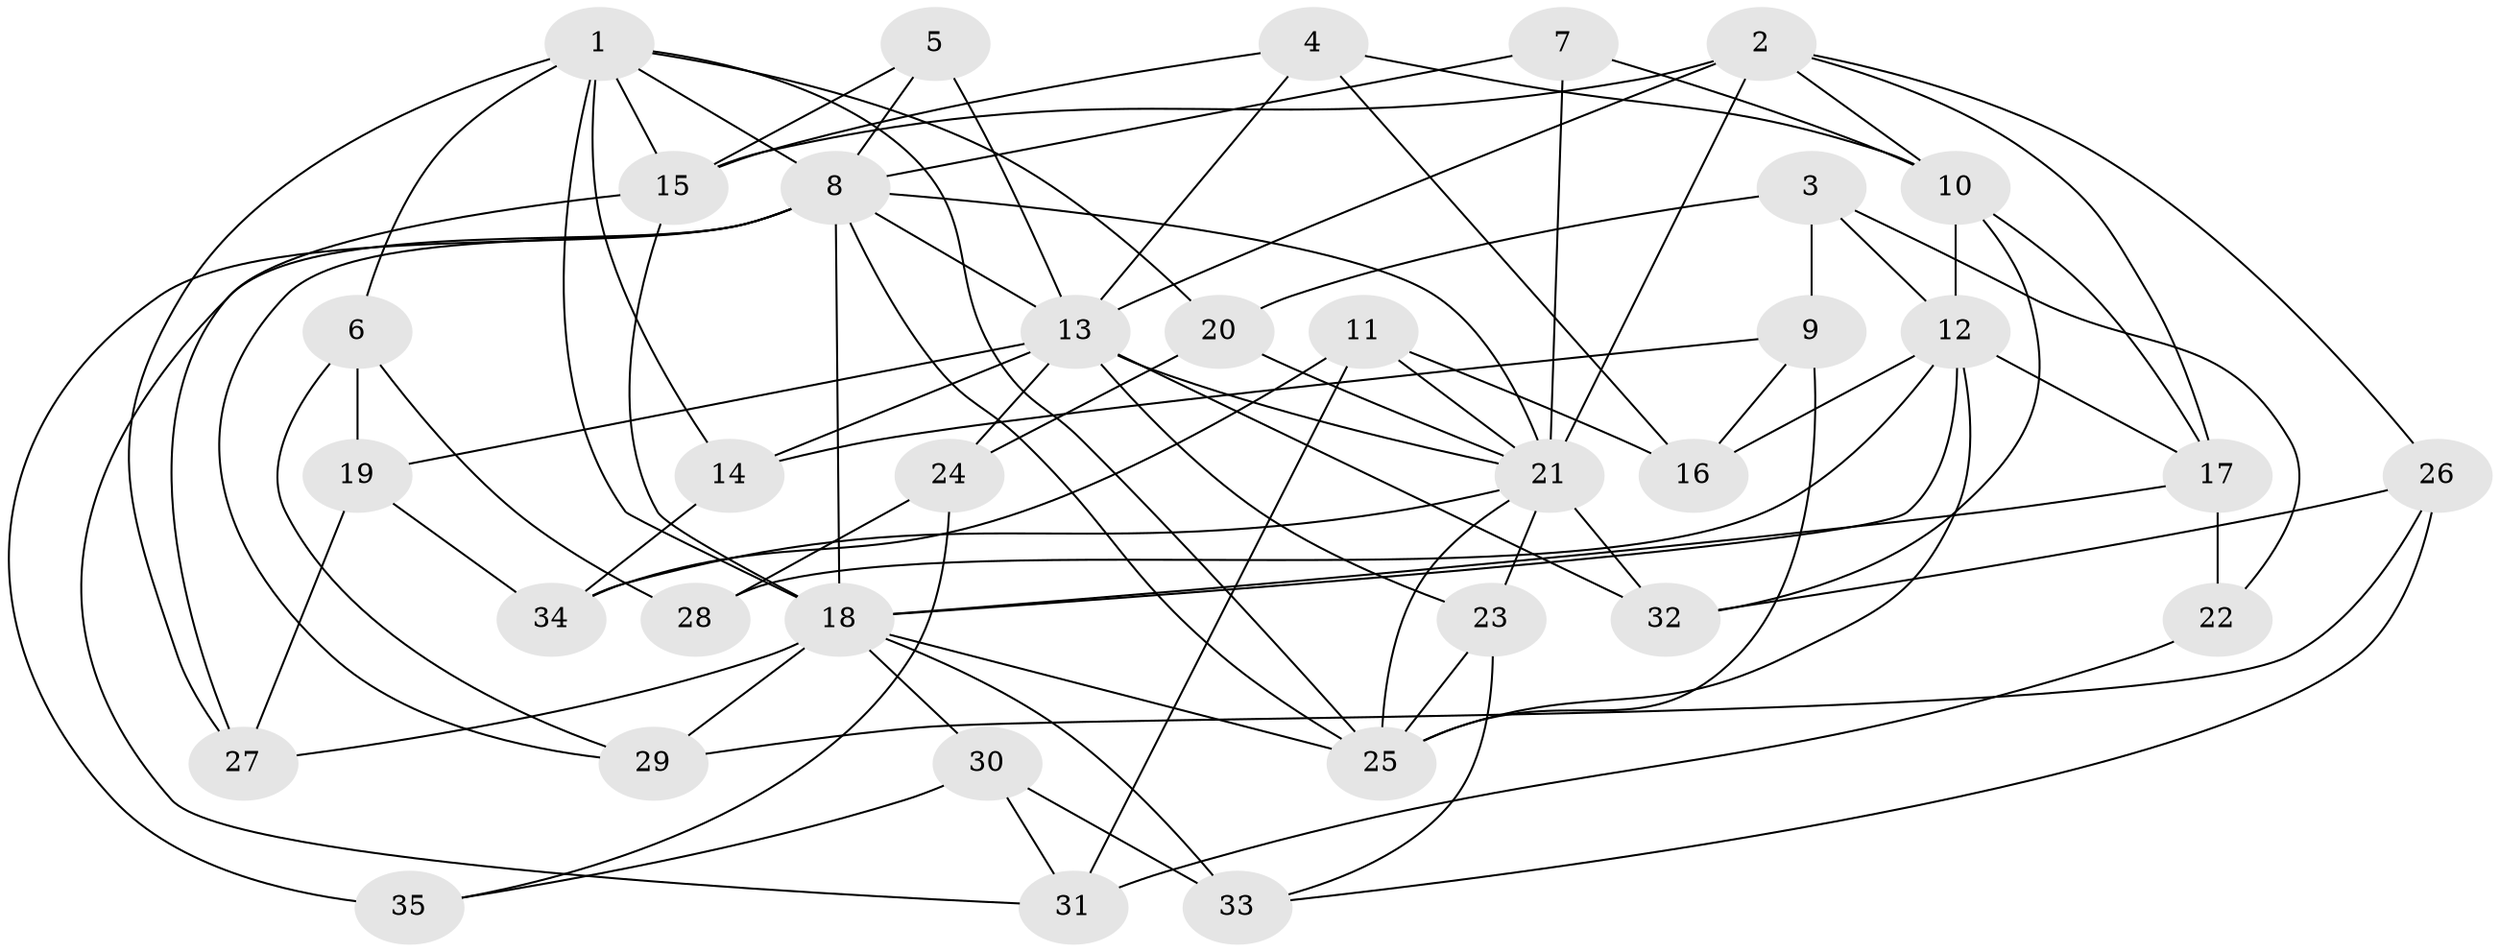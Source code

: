 // original degree distribution, {4: 1.0}
// Generated by graph-tools (version 1.1) at 2025/37/03/09/25 02:37:55]
// undirected, 35 vertices, 88 edges
graph export_dot {
graph [start="1"]
  node [color=gray90,style=filled];
  1;
  2;
  3;
  4;
  5;
  6;
  7;
  8;
  9;
  10;
  11;
  12;
  13;
  14;
  15;
  16;
  17;
  18;
  19;
  20;
  21;
  22;
  23;
  24;
  25;
  26;
  27;
  28;
  29;
  30;
  31;
  32;
  33;
  34;
  35;
  1 -- 6 [weight=1.0];
  1 -- 8 [weight=1.0];
  1 -- 14 [weight=1.0];
  1 -- 15 [weight=1.0];
  1 -- 18 [weight=1.0];
  1 -- 20 [weight=1.0];
  1 -- 25 [weight=1.0];
  1 -- 27 [weight=1.0];
  2 -- 10 [weight=1.0];
  2 -- 13 [weight=1.0];
  2 -- 15 [weight=2.0];
  2 -- 17 [weight=2.0];
  2 -- 21 [weight=1.0];
  2 -- 26 [weight=1.0];
  3 -- 9 [weight=1.0];
  3 -- 12 [weight=1.0];
  3 -- 20 [weight=1.0];
  3 -- 22 [weight=1.0];
  4 -- 10 [weight=1.0];
  4 -- 13 [weight=1.0];
  4 -- 15 [weight=1.0];
  4 -- 16 [weight=1.0];
  5 -- 8 [weight=1.0];
  5 -- 13 [weight=3.0];
  5 -- 15 [weight=2.0];
  6 -- 19 [weight=1.0];
  6 -- 28 [weight=1.0];
  6 -- 29 [weight=1.0];
  7 -- 8 [weight=2.0];
  7 -- 10 [weight=1.0];
  7 -- 21 [weight=1.0];
  8 -- 13 [weight=1.0];
  8 -- 18 [weight=1.0];
  8 -- 21 [weight=1.0];
  8 -- 25 [weight=1.0];
  8 -- 29 [weight=1.0];
  8 -- 31 [weight=1.0];
  8 -- 35 [weight=2.0];
  9 -- 14 [weight=1.0];
  9 -- 16 [weight=1.0];
  9 -- 25 [weight=1.0];
  10 -- 12 [weight=3.0];
  10 -- 17 [weight=1.0];
  10 -- 32 [weight=1.0];
  11 -- 16 [weight=1.0];
  11 -- 21 [weight=1.0];
  11 -- 31 [weight=1.0];
  11 -- 34 [weight=1.0];
  12 -- 16 [weight=1.0];
  12 -- 17 [weight=2.0];
  12 -- 18 [weight=1.0];
  12 -- 25 [weight=2.0];
  12 -- 28 [weight=2.0];
  13 -- 14 [weight=1.0];
  13 -- 19 [weight=1.0];
  13 -- 21 [weight=1.0];
  13 -- 23 [weight=1.0];
  13 -- 24 [weight=1.0];
  13 -- 32 [weight=1.0];
  14 -- 34 [weight=1.0];
  15 -- 18 [weight=3.0];
  15 -- 27 [weight=1.0];
  17 -- 18 [weight=1.0];
  17 -- 22 [weight=2.0];
  18 -- 25 [weight=1.0];
  18 -- 27 [weight=1.0];
  18 -- 29 [weight=1.0];
  18 -- 30 [weight=1.0];
  18 -- 33 [weight=1.0];
  19 -- 27 [weight=1.0];
  19 -- 34 [weight=1.0];
  20 -- 21 [weight=1.0];
  20 -- 24 [weight=1.0];
  21 -- 23 [weight=1.0];
  21 -- 25 [weight=1.0];
  21 -- 32 [weight=1.0];
  21 -- 34 [weight=1.0];
  22 -- 31 [weight=1.0];
  23 -- 25 [weight=1.0];
  23 -- 33 [weight=1.0];
  24 -- 28 [weight=1.0];
  24 -- 35 [weight=1.0];
  26 -- 29 [weight=1.0];
  26 -- 32 [weight=1.0];
  26 -- 33 [weight=1.0];
  30 -- 31 [weight=1.0];
  30 -- 33 [weight=1.0];
  30 -- 35 [weight=1.0];
}
